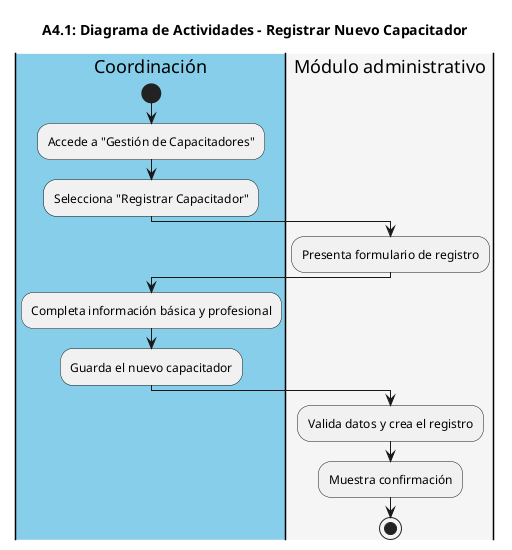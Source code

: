 @startuml
title A4.1: Diagrama de Actividades - Registrar Nuevo Capacitador

|#skyblue|Coordinación|
start
:Accede a "Gestión de Capacitadores";
:Selecciona "Registrar Capacitador";

|#whitesmoke|Módulo administrativo|
:Presenta formulario de registro;

|#skyblue|Coordinación|
:Completa información básica y profesional;
:Guarda el nuevo capacitador;

|#whitesmoke|Módulo administrativo|
:Valida datos y crea el registro;
:Muestra confirmación;
stop
@enduml